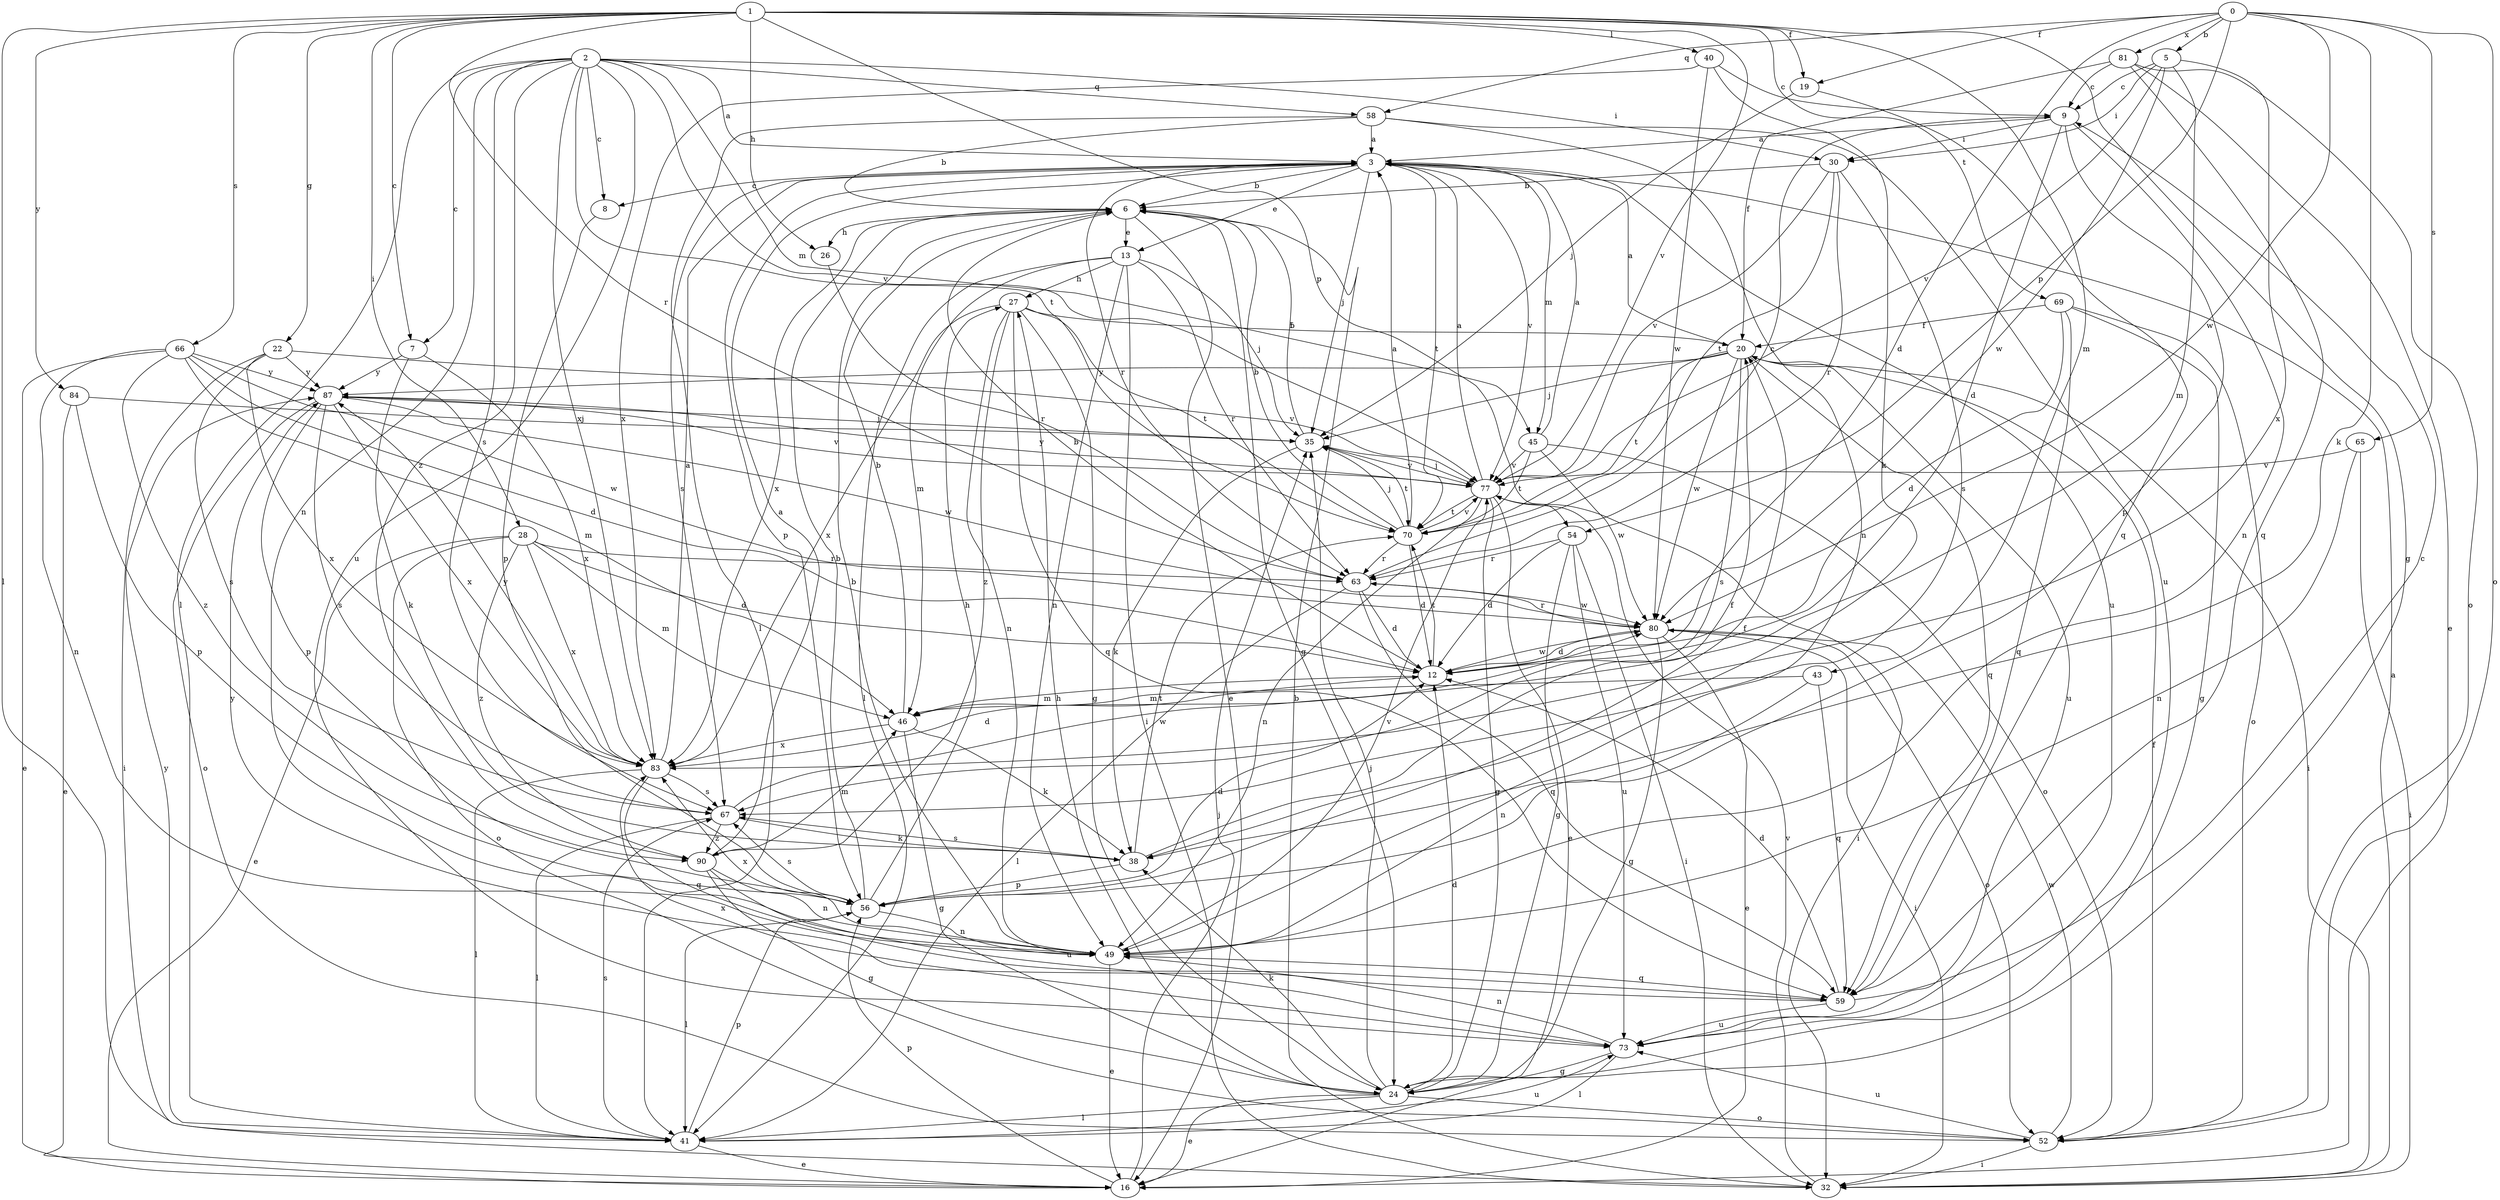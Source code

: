 strict digraph  {
0;
1;
2;
3;
5;
6;
7;
8;
9;
12;
13;
16;
19;
20;
22;
24;
26;
27;
28;
30;
32;
35;
38;
40;
41;
43;
45;
46;
49;
52;
54;
56;
58;
59;
63;
65;
66;
67;
69;
70;
73;
77;
80;
81;
83;
84;
87;
90;
0 -> 5  [label=b];
0 -> 12  [label=d];
0 -> 19  [label=f];
0 -> 38  [label=k];
0 -> 52  [label=o];
0 -> 54  [label=p];
0 -> 58  [label=q];
0 -> 65  [label=s];
0 -> 80  [label=w];
0 -> 81  [label=x];
1 -> 7  [label=c];
1 -> 19  [label=f];
1 -> 22  [label=g];
1 -> 24  [label=g];
1 -> 26  [label=h];
1 -> 28  [label=i];
1 -> 40  [label=l];
1 -> 41  [label=l];
1 -> 43  [label=m];
1 -> 54  [label=p];
1 -> 63  [label=r];
1 -> 66  [label=s];
1 -> 69  [label=t];
1 -> 77  [label=v];
1 -> 84  [label=y];
2 -> 3  [label=a];
2 -> 7  [label=c];
2 -> 8  [label=c];
2 -> 30  [label=i];
2 -> 41  [label=l];
2 -> 45  [label=m];
2 -> 49  [label=n];
2 -> 58  [label=q];
2 -> 67  [label=s];
2 -> 70  [label=t];
2 -> 73  [label=u];
2 -> 77  [label=v];
2 -> 83  [label=x];
2 -> 90  [label=z];
3 -> 6  [label=b];
3 -> 8  [label=c];
3 -> 13  [label=e];
3 -> 35  [label=j];
3 -> 45  [label=m];
3 -> 56  [label=p];
3 -> 63  [label=r];
3 -> 67  [label=s];
3 -> 70  [label=t];
3 -> 73  [label=u];
3 -> 77  [label=v];
5 -> 9  [label=c];
5 -> 30  [label=i];
5 -> 46  [label=m];
5 -> 77  [label=v];
5 -> 80  [label=w];
5 -> 83  [label=x];
6 -> 13  [label=e];
6 -> 16  [label=e];
6 -> 24  [label=g];
6 -> 26  [label=h];
6 -> 83  [label=x];
7 -> 38  [label=k];
7 -> 83  [label=x];
7 -> 87  [label=y];
8 -> 56  [label=p];
9 -> 3  [label=a];
9 -> 12  [label=d];
9 -> 30  [label=i];
9 -> 49  [label=n];
9 -> 56  [label=p];
12 -> 6  [label=b];
12 -> 46  [label=m];
12 -> 70  [label=t];
12 -> 80  [label=w];
13 -> 27  [label=h];
13 -> 32  [label=i];
13 -> 35  [label=j];
13 -> 41  [label=l];
13 -> 46  [label=m];
13 -> 49  [label=n];
13 -> 63  [label=r];
16 -> 35  [label=j];
16 -> 56  [label=p];
19 -> 35  [label=j];
19 -> 59  [label=q];
20 -> 3  [label=a];
20 -> 32  [label=i];
20 -> 35  [label=j];
20 -> 59  [label=q];
20 -> 67  [label=s];
20 -> 70  [label=t];
20 -> 73  [label=u];
20 -> 80  [label=w];
20 -> 87  [label=y];
22 -> 32  [label=i];
22 -> 67  [label=s];
22 -> 77  [label=v];
22 -> 83  [label=x];
22 -> 87  [label=y];
24 -> 12  [label=d];
24 -> 16  [label=e];
24 -> 27  [label=h];
24 -> 35  [label=j];
24 -> 38  [label=k];
24 -> 41  [label=l];
24 -> 52  [label=o];
26 -> 63  [label=r];
27 -> 20  [label=f];
27 -> 24  [label=g];
27 -> 49  [label=n];
27 -> 59  [label=q];
27 -> 70  [label=t];
27 -> 83  [label=x];
27 -> 90  [label=z];
28 -> 12  [label=d];
28 -> 16  [label=e];
28 -> 46  [label=m];
28 -> 52  [label=o];
28 -> 63  [label=r];
28 -> 83  [label=x];
28 -> 90  [label=z];
30 -> 6  [label=b];
30 -> 63  [label=r];
30 -> 67  [label=s];
30 -> 70  [label=t];
30 -> 77  [label=v];
32 -> 3  [label=a];
32 -> 6  [label=b];
32 -> 77  [label=v];
35 -> 6  [label=b];
35 -> 38  [label=k];
35 -> 70  [label=t];
35 -> 77  [label=v];
38 -> 20  [label=f];
38 -> 56  [label=p];
38 -> 67  [label=s];
38 -> 70  [label=t];
40 -> 9  [label=c];
40 -> 38  [label=k];
40 -> 80  [label=w];
40 -> 83  [label=x];
41 -> 16  [label=e];
41 -> 56  [label=p];
41 -> 67  [label=s];
41 -> 73  [label=u];
41 -> 87  [label=y];
43 -> 46  [label=m];
43 -> 49  [label=n];
43 -> 59  [label=q];
45 -> 3  [label=a];
45 -> 52  [label=o];
45 -> 70  [label=t];
45 -> 77  [label=v];
45 -> 80  [label=w];
46 -> 6  [label=b];
46 -> 24  [label=g];
46 -> 38  [label=k];
46 -> 83  [label=x];
49 -> 6  [label=b];
49 -> 16  [label=e];
49 -> 59  [label=q];
49 -> 77  [label=v];
49 -> 83  [label=x];
52 -> 20  [label=f];
52 -> 32  [label=i];
52 -> 73  [label=u];
52 -> 80  [label=w];
54 -> 12  [label=d];
54 -> 24  [label=g];
54 -> 32  [label=i];
54 -> 63  [label=r];
54 -> 73  [label=u];
56 -> 6  [label=b];
56 -> 12  [label=d];
56 -> 20  [label=f];
56 -> 27  [label=h];
56 -> 41  [label=l];
56 -> 49  [label=n];
56 -> 67  [label=s];
58 -> 3  [label=a];
58 -> 6  [label=b];
58 -> 41  [label=l];
58 -> 49  [label=n];
58 -> 73  [label=u];
59 -> 9  [label=c];
59 -> 12  [label=d];
59 -> 73  [label=u];
59 -> 87  [label=y];
63 -> 9  [label=c];
63 -> 12  [label=d];
63 -> 41  [label=l];
63 -> 59  [label=q];
63 -> 80  [label=w];
65 -> 32  [label=i];
65 -> 49  [label=n];
65 -> 77  [label=v];
66 -> 12  [label=d];
66 -> 16  [label=e];
66 -> 46  [label=m];
66 -> 49  [label=n];
66 -> 80  [label=w];
66 -> 87  [label=y];
66 -> 90  [label=z];
67 -> 38  [label=k];
67 -> 41  [label=l];
67 -> 80  [label=w];
67 -> 90  [label=z];
69 -> 12  [label=d];
69 -> 20  [label=f];
69 -> 24  [label=g];
69 -> 52  [label=o];
69 -> 59  [label=q];
70 -> 3  [label=a];
70 -> 6  [label=b];
70 -> 12  [label=d];
70 -> 35  [label=j];
70 -> 63  [label=r];
70 -> 77  [label=v];
73 -> 24  [label=g];
73 -> 41  [label=l];
73 -> 49  [label=n];
73 -> 83  [label=x];
77 -> 3  [label=a];
77 -> 16  [label=e];
77 -> 24  [label=g];
77 -> 32  [label=i];
77 -> 35  [label=j];
77 -> 49  [label=n];
77 -> 70  [label=t];
77 -> 87  [label=y];
80 -> 12  [label=d];
80 -> 16  [label=e];
80 -> 24  [label=g];
80 -> 32  [label=i];
80 -> 52  [label=o];
80 -> 63  [label=r];
81 -> 9  [label=c];
81 -> 16  [label=e];
81 -> 20  [label=f];
81 -> 52  [label=o];
81 -> 59  [label=q];
83 -> 3  [label=a];
83 -> 12  [label=d];
83 -> 41  [label=l];
83 -> 59  [label=q];
83 -> 67  [label=s];
83 -> 87  [label=y];
84 -> 16  [label=e];
84 -> 35  [label=j];
84 -> 56  [label=p];
87 -> 35  [label=j];
87 -> 52  [label=o];
87 -> 56  [label=p];
87 -> 67  [label=s];
87 -> 77  [label=v];
87 -> 80  [label=w];
87 -> 83  [label=x];
90 -> 3  [label=a];
90 -> 24  [label=g];
90 -> 46  [label=m];
90 -> 49  [label=n];
90 -> 73  [label=u];
}
